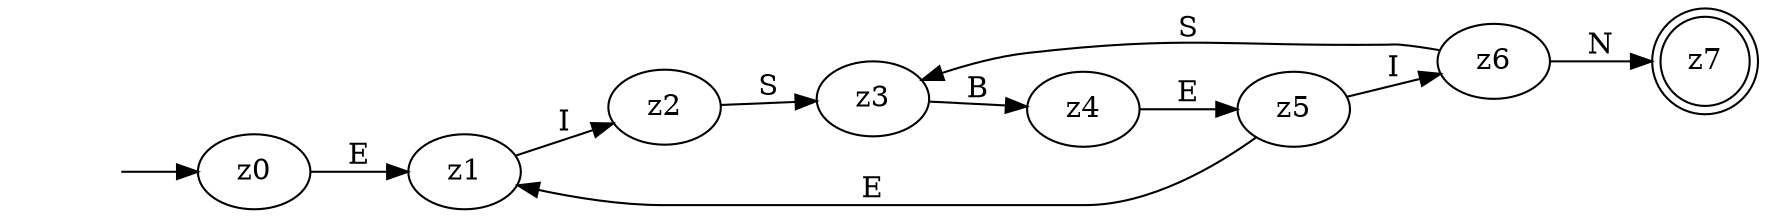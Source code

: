 digraph {
   rankdir=LR; 
   "" [shape=none];
   z7 [shape=doublecircle];

   "" -> z0;
   z0 -> z1 [label=E];
   z1 -> z2 [label=I];
   z2 -> z3 [label=S];
   z3 -> z4 [label=B];
   z4 -> z5 [label=E];
   z5 -> z6 [label=I];
   z6 -> z7 [label=N];

   z5 -> z1 [label=E];
   z6 -> z3 [label=S];
}
